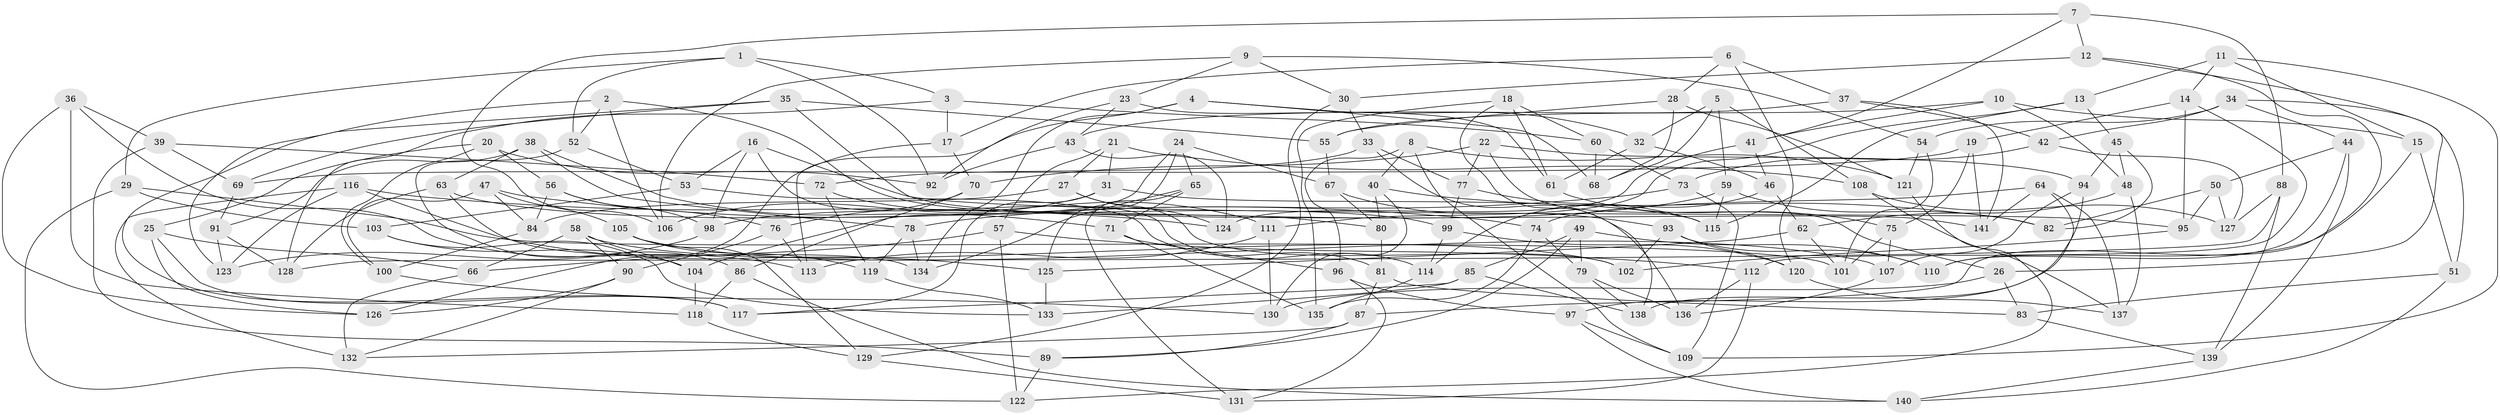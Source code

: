 // Generated by graph-tools (version 1.1) at 2025/38/03/09/25 02:38:15]
// undirected, 141 vertices, 282 edges
graph export_dot {
graph [start="1"]
  node [color=gray90,style=filled];
  1;
  2;
  3;
  4;
  5;
  6;
  7;
  8;
  9;
  10;
  11;
  12;
  13;
  14;
  15;
  16;
  17;
  18;
  19;
  20;
  21;
  22;
  23;
  24;
  25;
  26;
  27;
  28;
  29;
  30;
  31;
  32;
  33;
  34;
  35;
  36;
  37;
  38;
  39;
  40;
  41;
  42;
  43;
  44;
  45;
  46;
  47;
  48;
  49;
  50;
  51;
  52;
  53;
  54;
  55;
  56;
  57;
  58;
  59;
  60;
  61;
  62;
  63;
  64;
  65;
  66;
  67;
  68;
  69;
  70;
  71;
  72;
  73;
  74;
  75;
  76;
  77;
  78;
  79;
  80;
  81;
  82;
  83;
  84;
  85;
  86;
  87;
  88;
  89;
  90;
  91;
  92;
  93;
  94;
  95;
  96;
  97;
  98;
  99;
  100;
  101;
  102;
  103;
  104;
  105;
  106;
  107;
  108;
  109;
  110;
  111;
  112;
  113;
  114;
  115;
  116;
  117;
  118;
  119;
  120;
  121;
  122;
  123;
  124;
  125;
  126;
  127;
  128;
  129;
  130;
  131;
  132;
  133;
  134;
  135;
  136;
  137;
  138;
  139;
  140;
  141;
  1 -- 52;
  1 -- 92;
  1 -- 3;
  1 -- 29;
  2 -- 106;
  2 -- 80;
  2 -- 52;
  2 -- 123;
  3 -- 128;
  3 -- 17;
  3 -- 60;
  4 -- 134;
  4 -- 68;
  4 -- 32;
  4 -- 113;
  5 -- 108;
  5 -- 32;
  5 -- 59;
  5 -- 68;
  6 -- 17;
  6 -- 120;
  6 -- 37;
  6 -- 28;
  7 -- 106;
  7 -- 12;
  7 -- 41;
  7 -- 88;
  8 -- 109;
  8 -- 96;
  8 -- 40;
  8 -- 121;
  9 -- 30;
  9 -- 106;
  9 -- 23;
  9 -- 54;
  10 -- 48;
  10 -- 55;
  10 -- 41;
  10 -- 15;
  11 -- 14;
  11 -- 15;
  11 -- 13;
  11 -- 109;
  12 -- 30;
  12 -- 87;
  12 -- 26;
  13 -- 45;
  13 -- 111;
  13 -- 115;
  14 -- 95;
  14 -- 112;
  14 -- 19;
  15 -- 51;
  15 -- 110;
  16 -- 114;
  16 -- 95;
  16 -- 53;
  16 -- 98;
  17 -- 70;
  17 -- 126;
  18 -- 61;
  18 -- 138;
  18 -- 135;
  18 -- 60;
  19 -- 141;
  19 -- 69;
  19 -- 75;
  20 -- 56;
  20 -- 25;
  20 -- 100;
  20 -- 92;
  21 -- 108;
  21 -- 27;
  21 -- 31;
  21 -- 57;
  22 -- 70;
  22 -- 26;
  22 -- 77;
  22 -- 94;
  23 -- 61;
  23 -- 92;
  23 -- 43;
  24 -- 65;
  24 -- 67;
  24 -- 125;
  24 -- 104;
  25 -- 126;
  25 -- 117;
  25 -- 66;
  26 -- 83;
  26 -- 130;
  27 -- 124;
  27 -- 84;
  27 -- 102;
  28 -- 68;
  28 -- 55;
  28 -- 121;
  29 -- 103;
  29 -- 122;
  29 -- 101;
  30 -- 33;
  30 -- 129;
  31 -- 115;
  31 -- 117;
  31 -- 106;
  32 -- 46;
  32 -- 61;
  33 -- 77;
  33 -- 136;
  33 -- 72;
  34 -- 44;
  34 -- 42;
  34 -- 54;
  34 -- 51;
  35 -- 69;
  35 -- 117;
  35 -- 55;
  35 -- 141;
  36 -- 126;
  36 -- 113;
  36 -- 118;
  36 -- 39;
  37 -- 43;
  37 -- 141;
  37 -- 42;
  38 -- 78;
  38 -- 71;
  38 -- 63;
  38 -- 91;
  39 -- 72;
  39 -- 69;
  39 -- 89;
  40 -- 130;
  40 -- 80;
  40 -- 82;
  41 -- 124;
  41 -- 46;
  42 -- 73;
  42 -- 127;
  43 -- 92;
  43 -- 124;
  44 -- 50;
  44 -- 110;
  44 -- 139;
  45 -- 82;
  45 -- 48;
  45 -- 94;
  46 -- 114;
  46 -- 62;
  47 -- 100;
  47 -- 105;
  47 -- 84;
  47 -- 74;
  48 -- 137;
  48 -- 62;
  49 -- 110;
  49 -- 79;
  49 -- 89;
  49 -- 85;
  50 -- 82;
  50 -- 95;
  50 -- 127;
  51 -- 140;
  51 -- 83;
  52 -- 86;
  52 -- 53;
  53 -- 81;
  53 -- 103;
  54 -- 101;
  54 -- 121;
  55 -- 67;
  56 -- 98;
  56 -- 84;
  56 -- 76;
  57 -- 122;
  57 -- 112;
  57 -- 66;
  58 -- 66;
  58 -- 102;
  58 -- 104;
  58 -- 90;
  59 -- 82;
  59 -- 98;
  59 -- 115;
  60 -- 73;
  60 -- 68;
  61 -- 75;
  62 -- 125;
  62 -- 101;
  63 -- 134;
  63 -- 128;
  63 -- 99;
  64 -- 137;
  64 -- 138;
  64 -- 74;
  64 -- 141;
  65 -- 71;
  65 -- 134;
  65 -- 131;
  66 -- 132;
  67 -- 93;
  67 -- 80;
  69 -- 91;
  70 -- 86;
  70 -- 76;
  71 -- 96;
  71 -- 135;
  72 -- 119;
  72 -- 111;
  73 -- 109;
  73 -- 78;
  74 -- 135;
  74 -- 79;
  75 -- 107;
  75 -- 101;
  76 -- 90;
  76 -- 113;
  77 -- 115;
  77 -- 99;
  78 -- 119;
  78 -- 134;
  79 -- 138;
  79 -- 136;
  80 -- 81;
  81 -- 83;
  81 -- 87;
  83 -- 139;
  84 -- 100;
  85 -- 138;
  85 -- 133;
  85 -- 117;
  86 -- 140;
  86 -- 118;
  87 -- 89;
  87 -- 132;
  88 -- 127;
  88 -- 128;
  88 -- 139;
  89 -- 122;
  90 -- 132;
  90 -- 126;
  91 -- 128;
  91 -- 123;
  93 -- 120;
  93 -- 102;
  93 -- 110;
  94 -- 97;
  94 -- 107;
  95 -- 102;
  96 -- 97;
  96 -- 131;
  97 -- 140;
  97 -- 109;
  98 -- 123;
  99 -- 114;
  99 -- 120;
  100 -- 130;
  103 -- 133;
  103 -- 104;
  104 -- 118;
  105 -- 119;
  105 -- 129;
  105 -- 107;
  107 -- 136;
  108 -- 127;
  108 -- 137;
  111 -- 113;
  111 -- 130;
  112 -- 131;
  112 -- 136;
  114 -- 135;
  116 -- 125;
  116 -- 132;
  116 -- 123;
  116 -- 124;
  118 -- 129;
  119 -- 133;
  120 -- 137;
  121 -- 122;
  125 -- 133;
  129 -- 131;
  139 -- 140;
}
